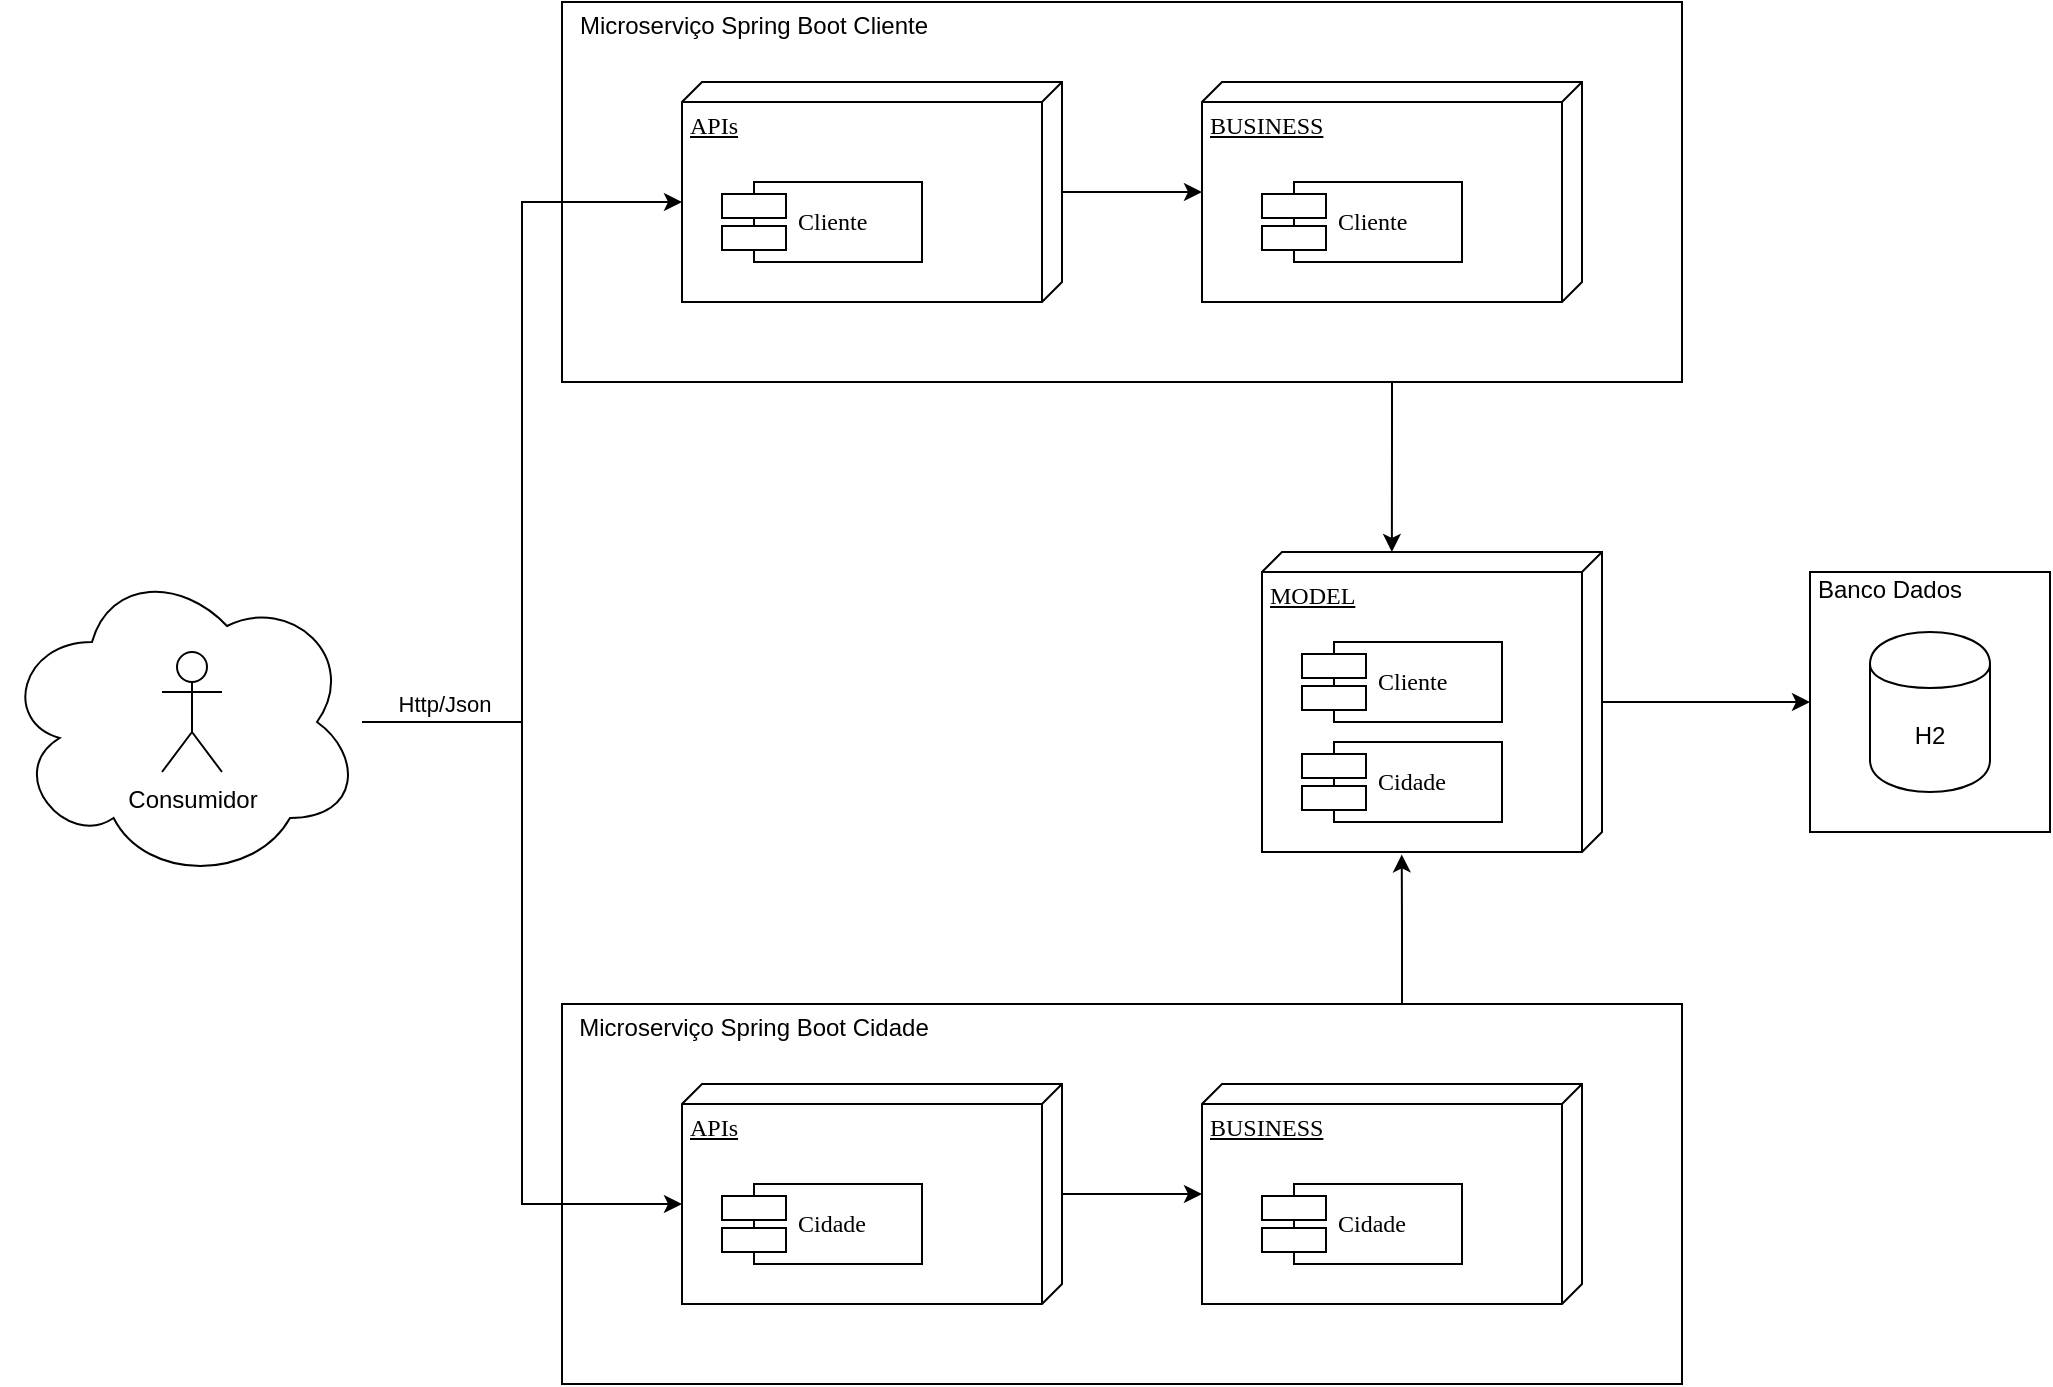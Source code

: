 <mxfile version="13.2.4" type="device"><diagram name="Page-1" id="5f0bae14-7c28-e335-631c-24af17079c00"><mxGraphModel dx="2827" dy="577" grid="1" gridSize="10" guides="1" tooltips="1" connect="1" arrows="1" fold="1" page="1" pageScale="1" pageWidth="1100" pageHeight="850" background="#ffffff" math="0" shadow="0"><root><mxCell id="0"/><mxCell id="1" parent="0"/><mxCell id="AmLcEYwQqMD-OikfF01B-19" value="" style="rounded=0;whiteSpace=wrap;html=1;" vertex="1" parent="1"><mxGeometry x="804" y="395" width="120" height="130" as="geometry"/></mxCell><mxCell id="AmLcEYwQqMD-OikfF01B-16" style="edgeStyle=orthogonalEdgeStyle;rounded=0;orthogonalLoop=1;jettySize=auto;html=1;" edge="1" parent="1" source="39150e848f15840c-3" target="AmLcEYwQqMD-OikfF01B-14"><mxGeometry relative="1" as="geometry"/></mxCell><mxCell id="39150e848f15840c-3" value="APIs" style="verticalAlign=top;align=left;spacingTop=8;spacingLeft=2;spacingRight=12;shape=cube;size=10;direction=south;fontStyle=4;html=1;rounded=0;shadow=0;comic=0;labelBackgroundColor=none;strokeWidth=1;fontFamily=Verdana;fontSize=12" parent="1" vertex="1"><mxGeometry x="240" y="150" width="190" height="110" as="geometry"/></mxCell><mxCell id="39150e848f15840c-10" value="Cliente" style="shape=component;align=left;spacingLeft=36;rounded=0;shadow=0;comic=0;labelBackgroundColor=none;strokeWidth=1;fontFamily=Verdana;fontSize=12;html=1;" parent="1" vertex="1"><mxGeometry x="260" y="200" width="100" height="40" as="geometry"/></mxCell><mxCell id="AmLcEYwQqMD-OikfF01B-8" value="Microserviço Cliente" style="text;html=1;strokeColor=none;fillColor=none;align=center;verticalAlign=middle;whiteSpace=wrap;rounded=0;" vertex="1" parent="1"><mxGeometry x="200" y="120" width="40" height="20" as="geometry"/></mxCell><mxCell id="AmLcEYwQqMD-OikfF01B-24" style="edgeStyle=orthogonalEdgeStyle;rounded=0;orthogonalLoop=1;jettySize=auto;html=1;entryX=0;entryY=0.5;entryDx=0;entryDy=0;" edge="1" parent="1" source="AmLcEYwQqMD-OikfF01B-11" target="AmLcEYwQqMD-OikfF01B-19"><mxGeometry relative="1" as="geometry"/></mxCell><mxCell id="AmLcEYwQqMD-OikfF01B-11" value="MODEL" style="verticalAlign=top;align=left;spacingTop=8;spacingLeft=2;spacingRight=12;shape=cube;size=10;direction=south;fontStyle=4;html=1;rounded=0;shadow=0;comic=0;labelBackgroundColor=none;strokeWidth=1;fontFamily=Verdana;fontSize=12" vertex="1" parent="1"><mxGeometry x="530" y="385" width="170" height="150" as="geometry"/></mxCell><mxCell id="AmLcEYwQqMD-OikfF01B-12" value="Cliente" style="shape=component;align=left;spacingLeft=36;rounded=0;shadow=0;comic=0;labelBackgroundColor=none;strokeWidth=1;fontFamily=Verdana;fontSize=12;html=1;" vertex="1" parent="1"><mxGeometry x="550" y="430" width="100" height="40" as="geometry"/></mxCell><mxCell id="AmLcEYwQqMD-OikfF01B-13" value="Cidade" style="shape=component;align=left;spacingLeft=36;rounded=0;shadow=0;comic=0;labelBackgroundColor=none;strokeWidth=1;fontFamily=Verdana;fontSize=12;html=1;" vertex="1" parent="1"><mxGeometry x="550" y="480" width="100" height="40" as="geometry"/></mxCell><mxCell id="AmLcEYwQqMD-OikfF01B-17" style="edgeStyle=orthogonalEdgeStyle;rounded=0;orthogonalLoop=1;jettySize=auto;html=1;entryX=0;entryY=0.618;entryDx=0;entryDy=0;entryPerimeter=0;" edge="1" parent="1" source="AmLcEYwQqMD-OikfF01B-14" target="AmLcEYwQqMD-OikfF01B-11"><mxGeometry relative="1" as="geometry"/></mxCell><mxCell id="AmLcEYwQqMD-OikfF01B-14" value="BUSINESS" style="verticalAlign=top;align=left;spacingTop=8;spacingLeft=2;spacingRight=12;shape=cube;size=10;direction=south;fontStyle=4;html=1;rounded=0;shadow=0;comic=0;labelBackgroundColor=none;strokeWidth=1;fontFamily=Verdana;fontSize=12" vertex="1" parent="1"><mxGeometry x="500" y="150" width="190" height="110" as="geometry"/></mxCell><mxCell id="AmLcEYwQqMD-OikfF01B-15" value="Cliente" style="shape=component;align=left;spacingLeft=36;rounded=0;shadow=0;comic=0;labelBackgroundColor=none;strokeWidth=1;fontFamily=Verdana;fontSize=12;html=1;" vertex="1" parent="1"><mxGeometry x="530" y="200" width="100" height="40" as="geometry"/></mxCell><mxCell id="AmLcEYwQqMD-OikfF01B-18" value="H2" style="shape=cylinder;whiteSpace=wrap;html=1;boundedLbl=1;backgroundOutline=1;" vertex="1" parent="1"><mxGeometry x="834" y="425" width="60" height="80" as="geometry"/></mxCell><mxCell id="AmLcEYwQqMD-OikfF01B-20" value="Banco Dados" style="text;html=1;strokeColor=none;fillColor=none;align=center;verticalAlign=middle;whiteSpace=wrap;rounded=0;" vertex="1" parent="1"><mxGeometry x="804" y="394" width="80" height="20" as="geometry"/></mxCell><mxCell id="AmLcEYwQqMD-OikfF01B-21" style="edgeStyle=orthogonalEdgeStyle;rounded=0;orthogonalLoop=1;jettySize=auto;html=1;exitX=0.5;exitY=1;exitDx=0;exitDy=0;" edge="1" parent="1" source="AmLcEYwQqMD-OikfF01B-20" target="AmLcEYwQqMD-OikfF01B-20"><mxGeometry relative="1" as="geometry"/></mxCell><mxCell id="AmLcEYwQqMD-OikfF01B-26" value="" style="rounded=0;whiteSpace=wrap;html=1;" vertex="1" parent="1"><mxGeometry x="180" y="110" width="560" height="190" as="geometry"/></mxCell><mxCell id="AmLcEYwQqMD-OikfF01B-27" style="edgeStyle=orthogonalEdgeStyle;rounded=0;orthogonalLoop=1;jettySize=auto;html=1;" edge="1" parent="1" source="AmLcEYwQqMD-OikfF01B-28" target="AmLcEYwQqMD-OikfF01B-31"><mxGeometry relative="1" as="geometry"/></mxCell><mxCell id="AmLcEYwQqMD-OikfF01B-28" value="APIs" style="verticalAlign=top;align=left;spacingTop=8;spacingLeft=2;spacingRight=12;shape=cube;size=10;direction=south;fontStyle=4;html=1;rounded=0;shadow=0;comic=0;labelBackgroundColor=none;strokeWidth=1;fontFamily=Verdana;fontSize=12" vertex="1" parent="1"><mxGeometry x="240" y="150" width="190" height="110" as="geometry"/></mxCell><mxCell id="AmLcEYwQqMD-OikfF01B-29" value="Cliente" style="shape=component;align=left;spacingLeft=36;rounded=0;shadow=0;comic=0;labelBackgroundColor=none;strokeWidth=1;fontFamily=Verdana;fontSize=12;html=1;" vertex="1" parent="1"><mxGeometry x="260" y="200" width="100" height="40" as="geometry"/></mxCell><mxCell id="AmLcEYwQqMD-OikfF01B-30" value="Microserviço Spring Boot Cliente" style="text;html=1;strokeColor=none;fillColor=none;align=center;verticalAlign=middle;whiteSpace=wrap;rounded=0;" vertex="1" parent="1"><mxGeometry x="182" y="112" width="188" height="20" as="geometry"/></mxCell><mxCell id="AmLcEYwQqMD-OikfF01B-31" value="BUSINESS" style="verticalAlign=top;align=left;spacingTop=8;spacingLeft=2;spacingRight=12;shape=cube;size=10;direction=south;fontStyle=4;html=1;rounded=0;shadow=0;comic=0;labelBackgroundColor=none;strokeWidth=1;fontFamily=Verdana;fontSize=12" vertex="1" parent="1"><mxGeometry x="500" y="150" width="190" height="110" as="geometry"/></mxCell><mxCell id="AmLcEYwQqMD-OikfF01B-32" value="Cliente" style="shape=component;align=left;spacingLeft=36;rounded=0;shadow=0;comic=0;labelBackgroundColor=none;strokeWidth=1;fontFamily=Verdana;fontSize=12;html=1;" vertex="1" parent="1"><mxGeometry x="530" y="200" width="100" height="40" as="geometry"/></mxCell><mxCell id="AmLcEYwQqMD-OikfF01B-40" style="edgeStyle=orthogonalEdgeStyle;rounded=0;orthogonalLoop=1;jettySize=auto;html=1;entryX=0;entryY=0;entryDx=60;entryDy=190;entryPerimeter=0;" edge="1" parent="1" source="AmLcEYwQqMD-OikfF01B-33" target="AmLcEYwQqMD-OikfF01B-28"><mxGeometry relative="1" as="geometry"/></mxCell><mxCell id="AmLcEYwQqMD-OikfF01B-41" value="Http/Json" style="edgeLabel;html=1;align=center;verticalAlign=middle;resizable=0;points=[];" vertex="1" connectable="0" parent="AmLcEYwQqMD-OikfF01B-40"><mxGeometry x="-0.906" y="2" relative="1" as="geometry"><mxPoint x="21" y="-7" as="offset"/></mxGeometry></mxCell><mxCell id="AmLcEYwQqMD-OikfF01B-33" value="" style="ellipse;shape=cloud;whiteSpace=wrap;html=1;" vertex="1" parent="1"><mxGeometry x="-100" y="390" width="180" height="160" as="geometry"/></mxCell><mxCell id="AmLcEYwQqMD-OikfF01B-34" value="Consumidor" style="shape=umlActor;verticalLabelPosition=bottom;labelBackgroundColor=#ffffff;verticalAlign=top;html=1;outlineConnect=0;" vertex="1" parent="1"><mxGeometry x="-20" y="435" width="30" height="60" as="geometry"/></mxCell><mxCell id="AmLcEYwQqMD-OikfF01B-44" style="edgeStyle=orthogonalEdgeStyle;rounded=0;orthogonalLoop=1;jettySize=auto;html=1;" edge="1" parent="1" source="AmLcEYwQqMD-OikfF01B-45" target="AmLcEYwQqMD-OikfF01B-48"><mxGeometry relative="1" as="geometry"/></mxCell><mxCell id="AmLcEYwQqMD-OikfF01B-45" value="APIs" style="verticalAlign=top;align=left;spacingTop=8;spacingLeft=2;spacingRight=12;shape=cube;size=10;direction=south;fontStyle=4;html=1;rounded=0;shadow=0;comic=0;labelBackgroundColor=none;strokeWidth=1;fontFamily=Verdana;fontSize=12" vertex="1" parent="1"><mxGeometry x="240" y="651" width="190" height="110" as="geometry"/></mxCell><mxCell id="AmLcEYwQqMD-OikfF01B-46" value="Cliente" style="shape=component;align=left;spacingLeft=36;rounded=0;shadow=0;comic=0;labelBackgroundColor=none;strokeWidth=1;fontFamily=Verdana;fontSize=12;html=1;" vertex="1" parent="1"><mxGeometry x="260" y="701" width="100" height="40" as="geometry"/></mxCell><mxCell id="AmLcEYwQqMD-OikfF01B-47" value="Microserviço Cliente" style="text;html=1;strokeColor=none;fillColor=none;align=center;verticalAlign=middle;whiteSpace=wrap;rounded=0;" vertex="1" parent="1"><mxGeometry x="200" y="621" width="40" height="20" as="geometry"/></mxCell><mxCell id="AmLcEYwQqMD-OikfF01B-48" value="BUSINESS" style="verticalAlign=top;align=left;spacingTop=8;spacingLeft=2;spacingRight=12;shape=cube;size=10;direction=south;fontStyle=4;html=1;rounded=0;shadow=0;comic=0;labelBackgroundColor=none;strokeWidth=1;fontFamily=Verdana;fontSize=12" vertex="1" parent="1"><mxGeometry x="500" y="651" width="190" height="110" as="geometry"/></mxCell><mxCell id="AmLcEYwQqMD-OikfF01B-49" value="Cliente" style="shape=component;align=left;spacingLeft=36;rounded=0;shadow=0;comic=0;labelBackgroundColor=none;strokeWidth=1;fontFamily=Verdana;fontSize=12;html=1;" vertex="1" parent="1"><mxGeometry x="530" y="701" width="100" height="40" as="geometry"/></mxCell><mxCell id="AmLcEYwQqMD-OikfF01B-62" style="edgeStyle=orthogonalEdgeStyle;rounded=0;orthogonalLoop=1;jettySize=auto;html=1;exitX=0.75;exitY=0;exitDx=0;exitDy=0;entryX=1.008;entryY=0.589;entryDx=0;entryDy=0;entryPerimeter=0;" edge="1" parent="1" source="AmLcEYwQqMD-OikfF01B-50" target="AmLcEYwQqMD-OikfF01B-11"><mxGeometry relative="1" as="geometry"/></mxCell><mxCell id="AmLcEYwQqMD-OikfF01B-50" value="" style="rounded=0;whiteSpace=wrap;html=1;" vertex="1" parent="1"><mxGeometry x="180" y="611" width="560" height="190" as="geometry"/></mxCell><mxCell id="AmLcEYwQqMD-OikfF01B-51" style="edgeStyle=orthogonalEdgeStyle;rounded=0;orthogonalLoop=1;jettySize=auto;html=1;" edge="1" parent="1" source="AmLcEYwQqMD-OikfF01B-52" target="AmLcEYwQqMD-OikfF01B-55"><mxGeometry relative="1" as="geometry"/></mxCell><mxCell id="AmLcEYwQqMD-OikfF01B-52" value="APIs" style="verticalAlign=top;align=left;spacingTop=8;spacingLeft=2;spacingRight=12;shape=cube;size=10;direction=south;fontStyle=4;html=1;rounded=0;shadow=0;comic=0;labelBackgroundColor=none;strokeWidth=1;fontFamily=Verdana;fontSize=12" vertex="1" parent="1"><mxGeometry x="240" y="651" width="190" height="110" as="geometry"/></mxCell><mxCell id="AmLcEYwQqMD-OikfF01B-53" value="Cidade" style="shape=component;align=left;spacingLeft=36;rounded=0;shadow=0;comic=0;labelBackgroundColor=none;strokeWidth=1;fontFamily=Verdana;fontSize=12;html=1;" vertex="1" parent="1"><mxGeometry x="260" y="701" width="100" height="40" as="geometry"/></mxCell><mxCell id="AmLcEYwQqMD-OikfF01B-54" value="Microserviço Spring Boot Cidade" style="text;html=1;strokeColor=none;fillColor=none;align=center;verticalAlign=middle;whiteSpace=wrap;rounded=0;" vertex="1" parent="1"><mxGeometry x="182" y="613" width="188" height="20" as="geometry"/></mxCell><mxCell id="AmLcEYwQqMD-OikfF01B-55" value="BUSINESS" style="verticalAlign=top;align=left;spacingTop=8;spacingLeft=2;spacingRight=12;shape=cube;size=10;direction=south;fontStyle=4;html=1;rounded=0;shadow=0;comic=0;labelBackgroundColor=none;strokeWidth=1;fontFamily=Verdana;fontSize=12" vertex="1" parent="1"><mxGeometry x="500" y="651" width="190" height="110" as="geometry"/></mxCell><mxCell id="AmLcEYwQqMD-OikfF01B-56" value="Cidade" style="shape=component;align=left;spacingLeft=36;rounded=0;shadow=0;comic=0;labelBackgroundColor=none;strokeWidth=1;fontFamily=Verdana;fontSize=12;html=1;" vertex="1" parent="1"><mxGeometry x="530" y="701" width="100" height="40" as="geometry"/></mxCell><mxCell id="AmLcEYwQqMD-OikfF01B-57" style="edgeStyle=orthogonalEdgeStyle;rounded=0;orthogonalLoop=1;jettySize=auto;html=1;entryX=0;entryY=0;entryDx=60;entryDy=190;entryPerimeter=0;" edge="1" parent="1" source="AmLcEYwQqMD-OikfF01B-33" target="AmLcEYwQqMD-OikfF01B-52"><mxGeometry relative="1" as="geometry"/></mxCell></root></mxGraphModel></diagram></mxfile>